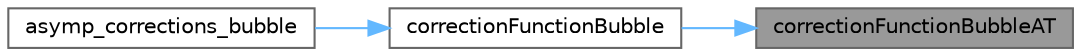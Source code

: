digraph "correctionFunctionBubbleAT"
{
 // INTERACTIVE_SVG=YES
 // LATEX_PDF_SIZE
  bgcolor="transparent";
  edge [fontname=Helvetica,fontsize=10,labelfontname=Helvetica,labelfontsize=10];
  node [fontname=Helvetica,fontsize=10,shape=box,height=0.2,width=0.4];
  rankdir="RL";
  Node1 [id="Node000001",label="correctionFunctionBubbleAT",height=0.2,width=0.4,color="gray40", fillcolor="grey60", style="filled", fontcolor="black",tooltip=" "];
  Node1 -> Node2 [id="edge1_Node000001_Node000002",dir="back",color="steelblue1",style="solid",tooltip=" "];
  Node2 [id="Node000002",label="correctionFunctionBubble",height=0.2,width=0.4,color="grey40", fillcolor="white", style="filled",URL="$dd/dea/bubble__corrections_8hpp.html#a01260bb95278d85a754cbc39bafb7bb2",tooltip=" "];
  Node2 -> Node3 [id="edge2_Node000002_Node000003",dir="back",color="steelblue1",style="solid",tooltip=" "];
  Node3 [id="Node000003",label="asymp_corrections_bubble",height=0.2,width=0.4,color="grey40", fillcolor="white", style="filled",URL="$d2/df0/correction__functions_8hpp.html#ac617baabe863b35d7652e62c345a3400",tooltip=" "];
}
